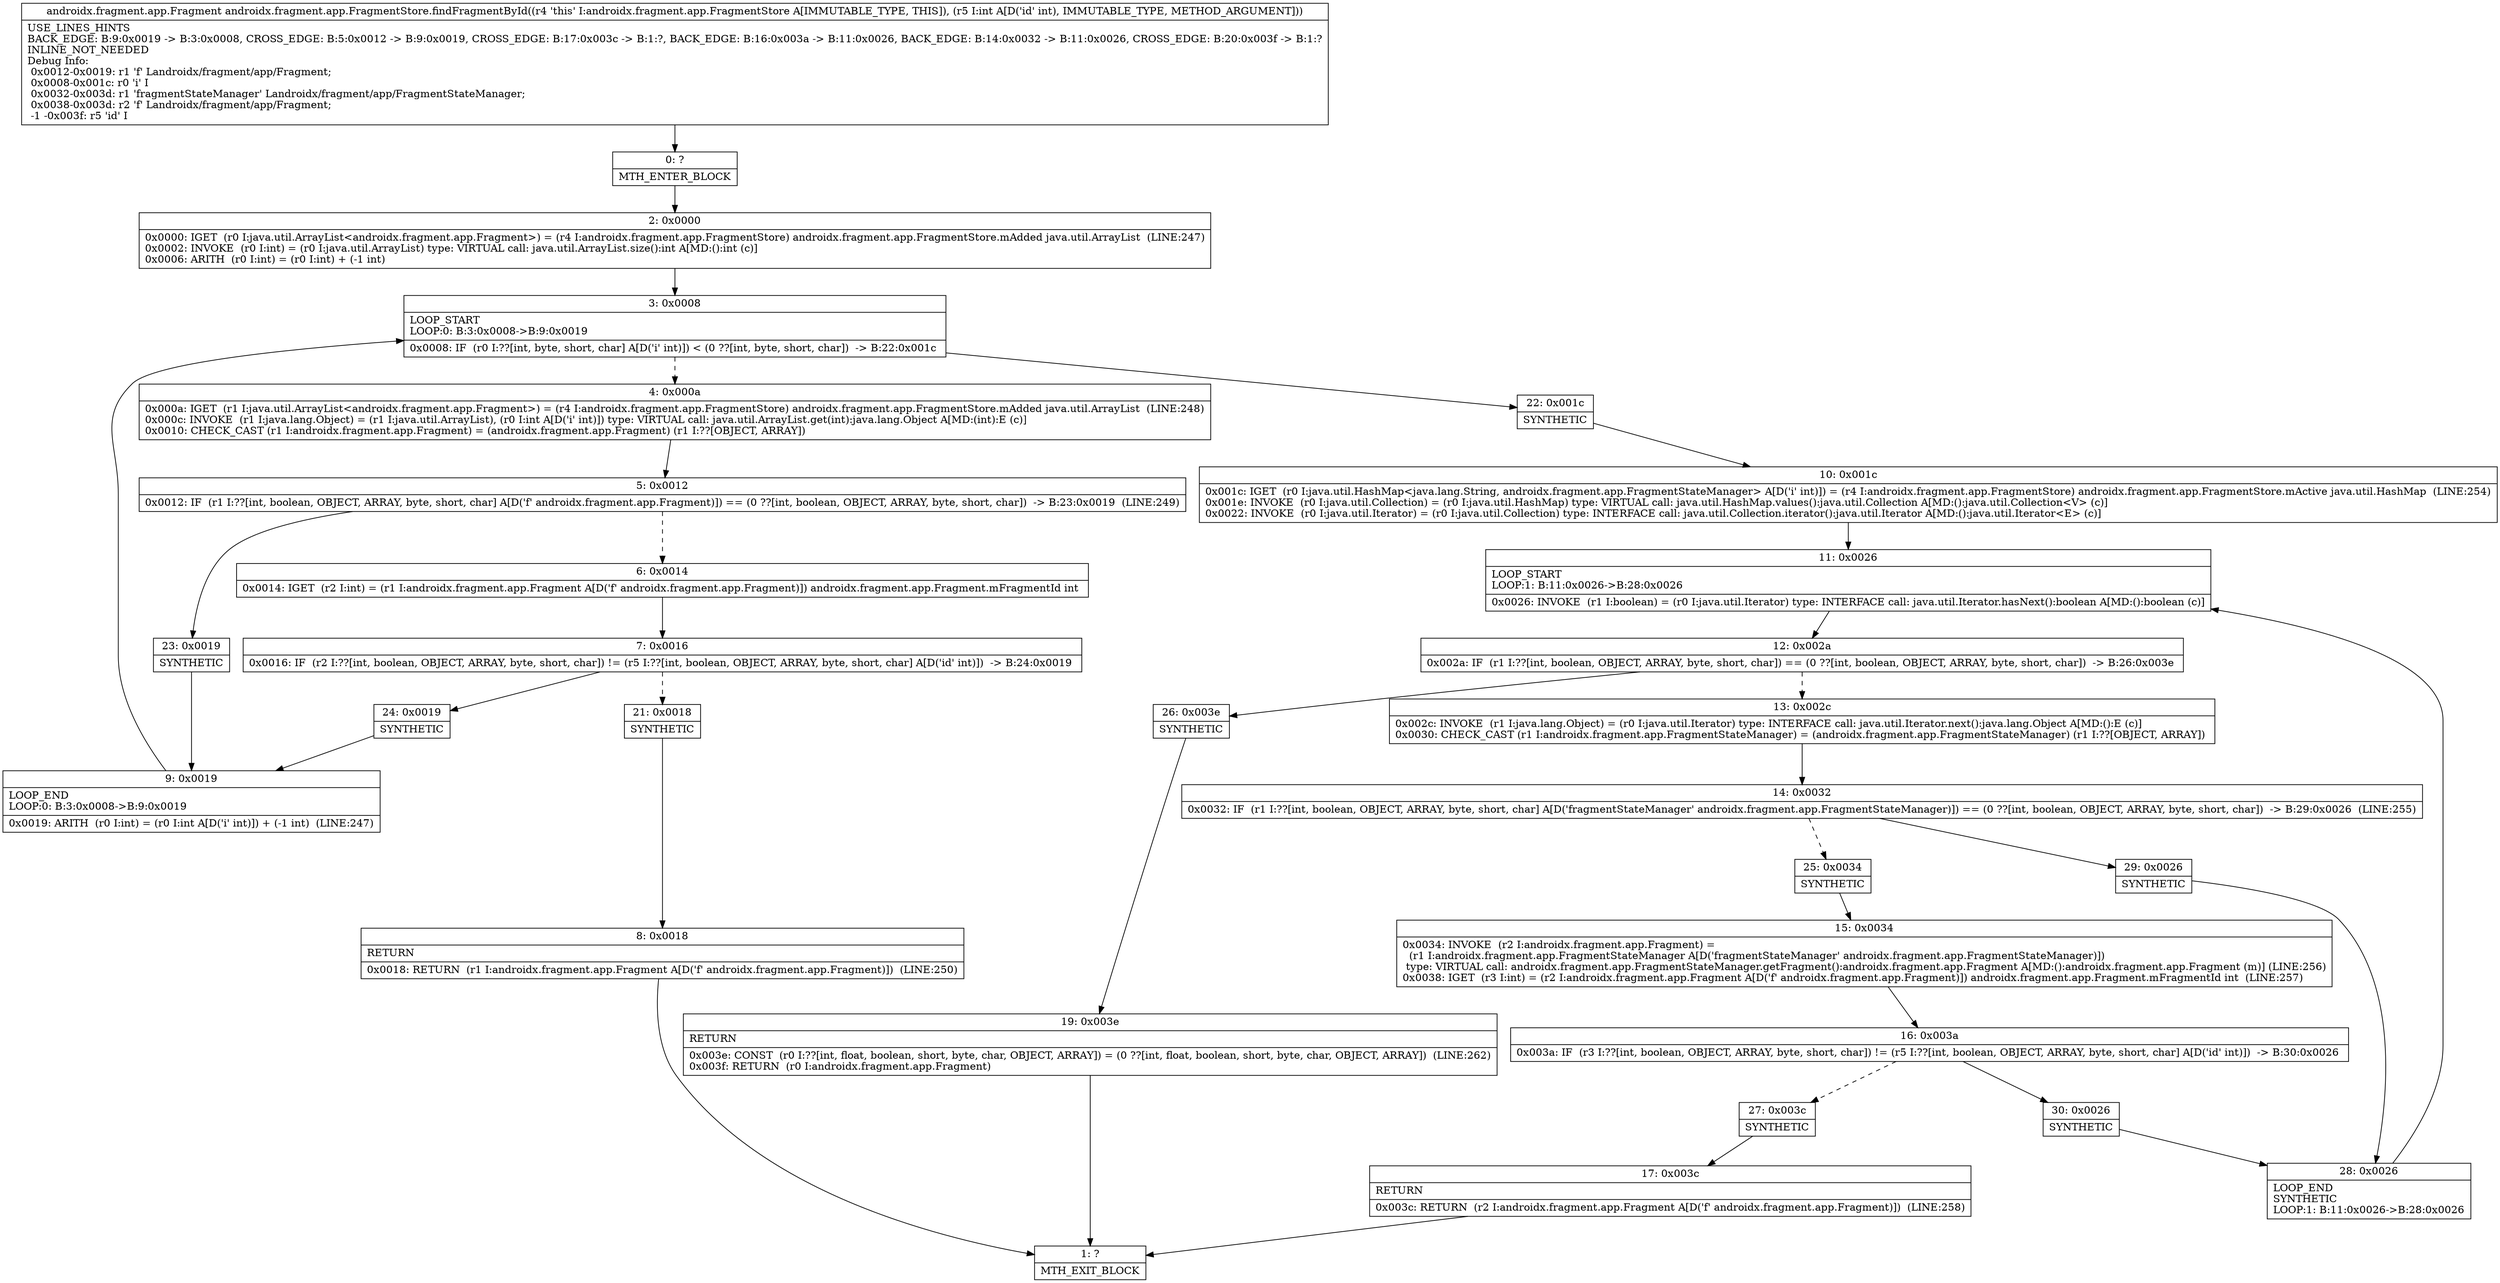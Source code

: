 digraph "CFG forandroidx.fragment.app.FragmentStore.findFragmentById(I)Landroidx\/fragment\/app\/Fragment;" {
Node_0 [shape=record,label="{0\:\ ?|MTH_ENTER_BLOCK\l}"];
Node_2 [shape=record,label="{2\:\ 0x0000|0x0000: IGET  (r0 I:java.util.ArrayList\<androidx.fragment.app.Fragment\>) = (r4 I:androidx.fragment.app.FragmentStore) androidx.fragment.app.FragmentStore.mAdded java.util.ArrayList  (LINE:247)\l0x0002: INVOKE  (r0 I:int) = (r0 I:java.util.ArrayList) type: VIRTUAL call: java.util.ArrayList.size():int A[MD:():int (c)]\l0x0006: ARITH  (r0 I:int) = (r0 I:int) + (\-1 int) \l}"];
Node_3 [shape=record,label="{3\:\ 0x0008|LOOP_START\lLOOP:0: B:3:0x0008\-\>B:9:0x0019\l|0x0008: IF  (r0 I:??[int, byte, short, char] A[D('i' int)]) \< (0 ??[int, byte, short, char])  \-\> B:22:0x001c \l}"];
Node_4 [shape=record,label="{4\:\ 0x000a|0x000a: IGET  (r1 I:java.util.ArrayList\<androidx.fragment.app.Fragment\>) = (r4 I:androidx.fragment.app.FragmentStore) androidx.fragment.app.FragmentStore.mAdded java.util.ArrayList  (LINE:248)\l0x000c: INVOKE  (r1 I:java.lang.Object) = (r1 I:java.util.ArrayList), (r0 I:int A[D('i' int)]) type: VIRTUAL call: java.util.ArrayList.get(int):java.lang.Object A[MD:(int):E (c)]\l0x0010: CHECK_CAST (r1 I:androidx.fragment.app.Fragment) = (androidx.fragment.app.Fragment) (r1 I:??[OBJECT, ARRAY]) \l}"];
Node_5 [shape=record,label="{5\:\ 0x0012|0x0012: IF  (r1 I:??[int, boolean, OBJECT, ARRAY, byte, short, char] A[D('f' androidx.fragment.app.Fragment)]) == (0 ??[int, boolean, OBJECT, ARRAY, byte, short, char])  \-\> B:23:0x0019  (LINE:249)\l}"];
Node_6 [shape=record,label="{6\:\ 0x0014|0x0014: IGET  (r2 I:int) = (r1 I:androidx.fragment.app.Fragment A[D('f' androidx.fragment.app.Fragment)]) androidx.fragment.app.Fragment.mFragmentId int \l}"];
Node_7 [shape=record,label="{7\:\ 0x0016|0x0016: IF  (r2 I:??[int, boolean, OBJECT, ARRAY, byte, short, char]) != (r5 I:??[int, boolean, OBJECT, ARRAY, byte, short, char] A[D('id' int)])  \-\> B:24:0x0019 \l}"];
Node_21 [shape=record,label="{21\:\ 0x0018|SYNTHETIC\l}"];
Node_8 [shape=record,label="{8\:\ 0x0018|RETURN\l|0x0018: RETURN  (r1 I:androidx.fragment.app.Fragment A[D('f' androidx.fragment.app.Fragment)])  (LINE:250)\l}"];
Node_1 [shape=record,label="{1\:\ ?|MTH_EXIT_BLOCK\l}"];
Node_24 [shape=record,label="{24\:\ 0x0019|SYNTHETIC\l}"];
Node_9 [shape=record,label="{9\:\ 0x0019|LOOP_END\lLOOP:0: B:3:0x0008\-\>B:9:0x0019\l|0x0019: ARITH  (r0 I:int) = (r0 I:int A[D('i' int)]) + (\-1 int)  (LINE:247)\l}"];
Node_23 [shape=record,label="{23\:\ 0x0019|SYNTHETIC\l}"];
Node_22 [shape=record,label="{22\:\ 0x001c|SYNTHETIC\l}"];
Node_10 [shape=record,label="{10\:\ 0x001c|0x001c: IGET  (r0 I:java.util.HashMap\<java.lang.String, androidx.fragment.app.FragmentStateManager\> A[D('i' int)]) = (r4 I:androidx.fragment.app.FragmentStore) androidx.fragment.app.FragmentStore.mActive java.util.HashMap  (LINE:254)\l0x001e: INVOKE  (r0 I:java.util.Collection) = (r0 I:java.util.HashMap) type: VIRTUAL call: java.util.HashMap.values():java.util.Collection A[MD:():java.util.Collection\<V\> (c)]\l0x0022: INVOKE  (r0 I:java.util.Iterator) = (r0 I:java.util.Collection) type: INTERFACE call: java.util.Collection.iterator():java.util.Iterator A[MD:():java.util.Iterator\<E\> (c)]\l}"];
Node_11 [shape=record,label="{11\:\ 0x0026|LOOP_START\lLOOP:1: B:11:0x0026\-\>B:28:0x0026\l|0x0026: INVOKE  (r1 I:boolean) = (r0 I:java.util.Iterator) type: INTERFACE call: java.util.Iterator.hasNext():boolean A[MD:():boolean (c)]\l}"];
Node_12 [shape=record,label="{12\:\ 0x002a|0x002a: IF  (r1 I:??[int, boolean, OBJECT, ARRAY, byte, short, char]) == (0 ??[int, boolean, OBJECT, ARRAY, byte, short, char])  \-\> B:26:0x003e \l}"];
Node_13 [shape=record,label="{13\:\ 0x002c|0x002c: INVOKE  (r1 I:java.lang.Object) = (r0 I:java.util.Iterator) type: INTERFACE call: java.util.Iterator.next():java.lang.Object A[MD:():E (c)]\l0x0030: CHECK_CAST (r1 I:androidx.fragment.app.FragmentStateManager) = (androidx.fragment.app.FragmentStateManager) (r1 I:??[OBJECT, ARRAY]) \l}"];
Node_14 [shape=record,label="{14\:\ 0x0032|0x0032: IF  (r1 I:??[int, boolean, OBJECT, ARRAY, byte, short, char] A[D('fragmentStateManager' androidx.fragment.app.FragmentStateManager)]) == (0 ??[int, boolean, OBJECT, ARRAY, byte, short, char])  \-\> B:29:0x0026  (LINE:255)\l}"];
Node_25 [shape=record,label="{25\:\ 0x0034|SYNTHETIC\l}"];
Node_15 [shape=record,label="{15\:\ 0x0034|0x0034: INVOKE  (r2 I:androidx.fragment.app.Fragment) = \l  (r1 I:androidx.fragment.app.FragmentStateManager A[D('fragmentStateManager' androidx.fragment.app.FragmentStateManager)])\l type: VIRTUAL call: androidx.fragment.app.FragmentStateManager.getFragment():androidx.fragment.app.Fragment A[MD:():androidx.fragment.app.Fragment (m)] (LINE:256)\l0x0038: IGET  (r3 I:int) = (r2 I:androidx.fragment.app.Fragment A[D('f' androidx.fragment.app.Fragment)]) androidx.fragment.app.Fragment.mFragmentId int  (LINE:257)\l}"];
Node_16 [shape=record,label="{16\:\ 0x003a|0x003a: IF  (r3 I:??[int, boolean, OBJECT, ARRAY, byte, short, char]) != (r5 I:??[int, boolean, OBJECT, ARRAY, byte, short, char] A[D('id' int)])  \-\> B:30:0x0026 \l}"];
Node_27 [shape=record,label="{27\:\ 0x003c|SYNTHETIC\l}"];
Node_17 [shape=record,label="{17\:\ 0x003c|RETURN\l|0x003c: RETURN  (r2 I:androidx.fragment.app.Fragment A[D('f' androidx.fragment.app.Fragment)])  (LINE:258)\l}"];
Node_30 [shape=record,label="{30\:\ 0x0026|SYNTHETIC\l}"];
Node_28 [shape=record,label="{28\:\ 0x0026|LOOP_END\lSYNTHETIC\lLOOP:1: B:11:0x0026\-\>B:28:0x0026\l}"];
Node_29 [shape=record,label="{29\:\ 0x0026|SYNTHETIC\l}"];
Node_26 [shape=record,label="{26\:\ 0x003e|SYNTHETIC\l}"];
Node_19 [shape=record,label="{19\:\ 0x003e|RETURN\l|0x003e: CONST  (r0 I:??[int, float, boolean, short, byte, char, OBJECT, ARRAY]) = (0 ??[int, float, boolean, short, byte, char, OBJECT, ARRAY])  (LINE:262)\l0x003f: RETURN  (r0 I:androidx.fragment.app.Fragment) \l}"];
MethodNode[shape=record,label="{androidx.fragment.app.Fragment androidx.fragment.app.FragmentStore.findFragmentById((r4 'this' I:androidx.fragment.app.FragmentStore A[IMMUTABLE_TYPE, THIS]), (r5 I:int A[D('id' int), IMMUTABLE_TYPE, METHOD_ARGUMENT]))  | USE_LINES_HINTS\lBACK_EDGE: B:9:0x0019 \-\> B:3:0x0008, CROSS_EDGE: B:5:0x0012 \-\> B:9:0x0019, CROSS_EDGE: B:17:0x003c \-\> B:1:?, BACK_EDGE: B:16:0x003a \-\> B:11:0x0026, BACK_EDGE: B:14:0x0032 \-\> B:11:0x0026, CROSS_EDGE: B:20:0x003f \-\> B:1:?\lINLINE_NOT_NEEDED\lDebug Info:\l  0x0012\-0x0019: r1 'f' Landroidx\/fragment\/app\/Fragment;\l  0x0008\-0x001c: r0 'i' I\l  0x0032\-0x003d: r1 'fragmentStateManager' Landroidx\/fragment\/app\/FragmentStateManager;\l  0x0038\-0x003d: r2 'f' Landroidx\/fragment\/app\/Fragment;\l  \-1 \-0x003f: r5 'id' I\l}"];
MethodNode -> Node_0;Node_0 -> Node_2;
Node_2 -> Node_3;
Node_3 -> Node_4[style=dashed];
Node_3 -> Node_22;
Node_4 -> Node_5;
Node_5 -> Node_6[style=dashed];
Node_5 -> Node_23;
Node_6 -> Node_7;
Node_7 -> Node_21[style=dashed];
Node_7 -> Node_24;
Node_21 -> Node_8;
Node_8 -> Node_1;
Node_24 -> Node_9;
Node_9 -> Node_3;
Node_23 -> Node_9;
Node_22 -> Node_10;
Node_10 -> Node_11;
Node_11 -> Node_12;
Node_12 -> Node_13[style=dashed];
Node_12 -> Node_26;
Node_13 -> Node_14;
Node_14 -> Node_25[style=dashed];
Node_14 -> Node_29;
Node_25 -> Node_15;
Node_15 -> Node_16;
Node_16 -> Node_27[style=dashed];
Node_16 -> Node_30;
Node_27 -> Node_17;
Node_17 -> Node_1;
Node_30 -> Node_28;
Node_28 -> Node_11;
Node_29 -> Node_28;
Node_26 -> Node_19;
Node_19 -> Node_1;
}


